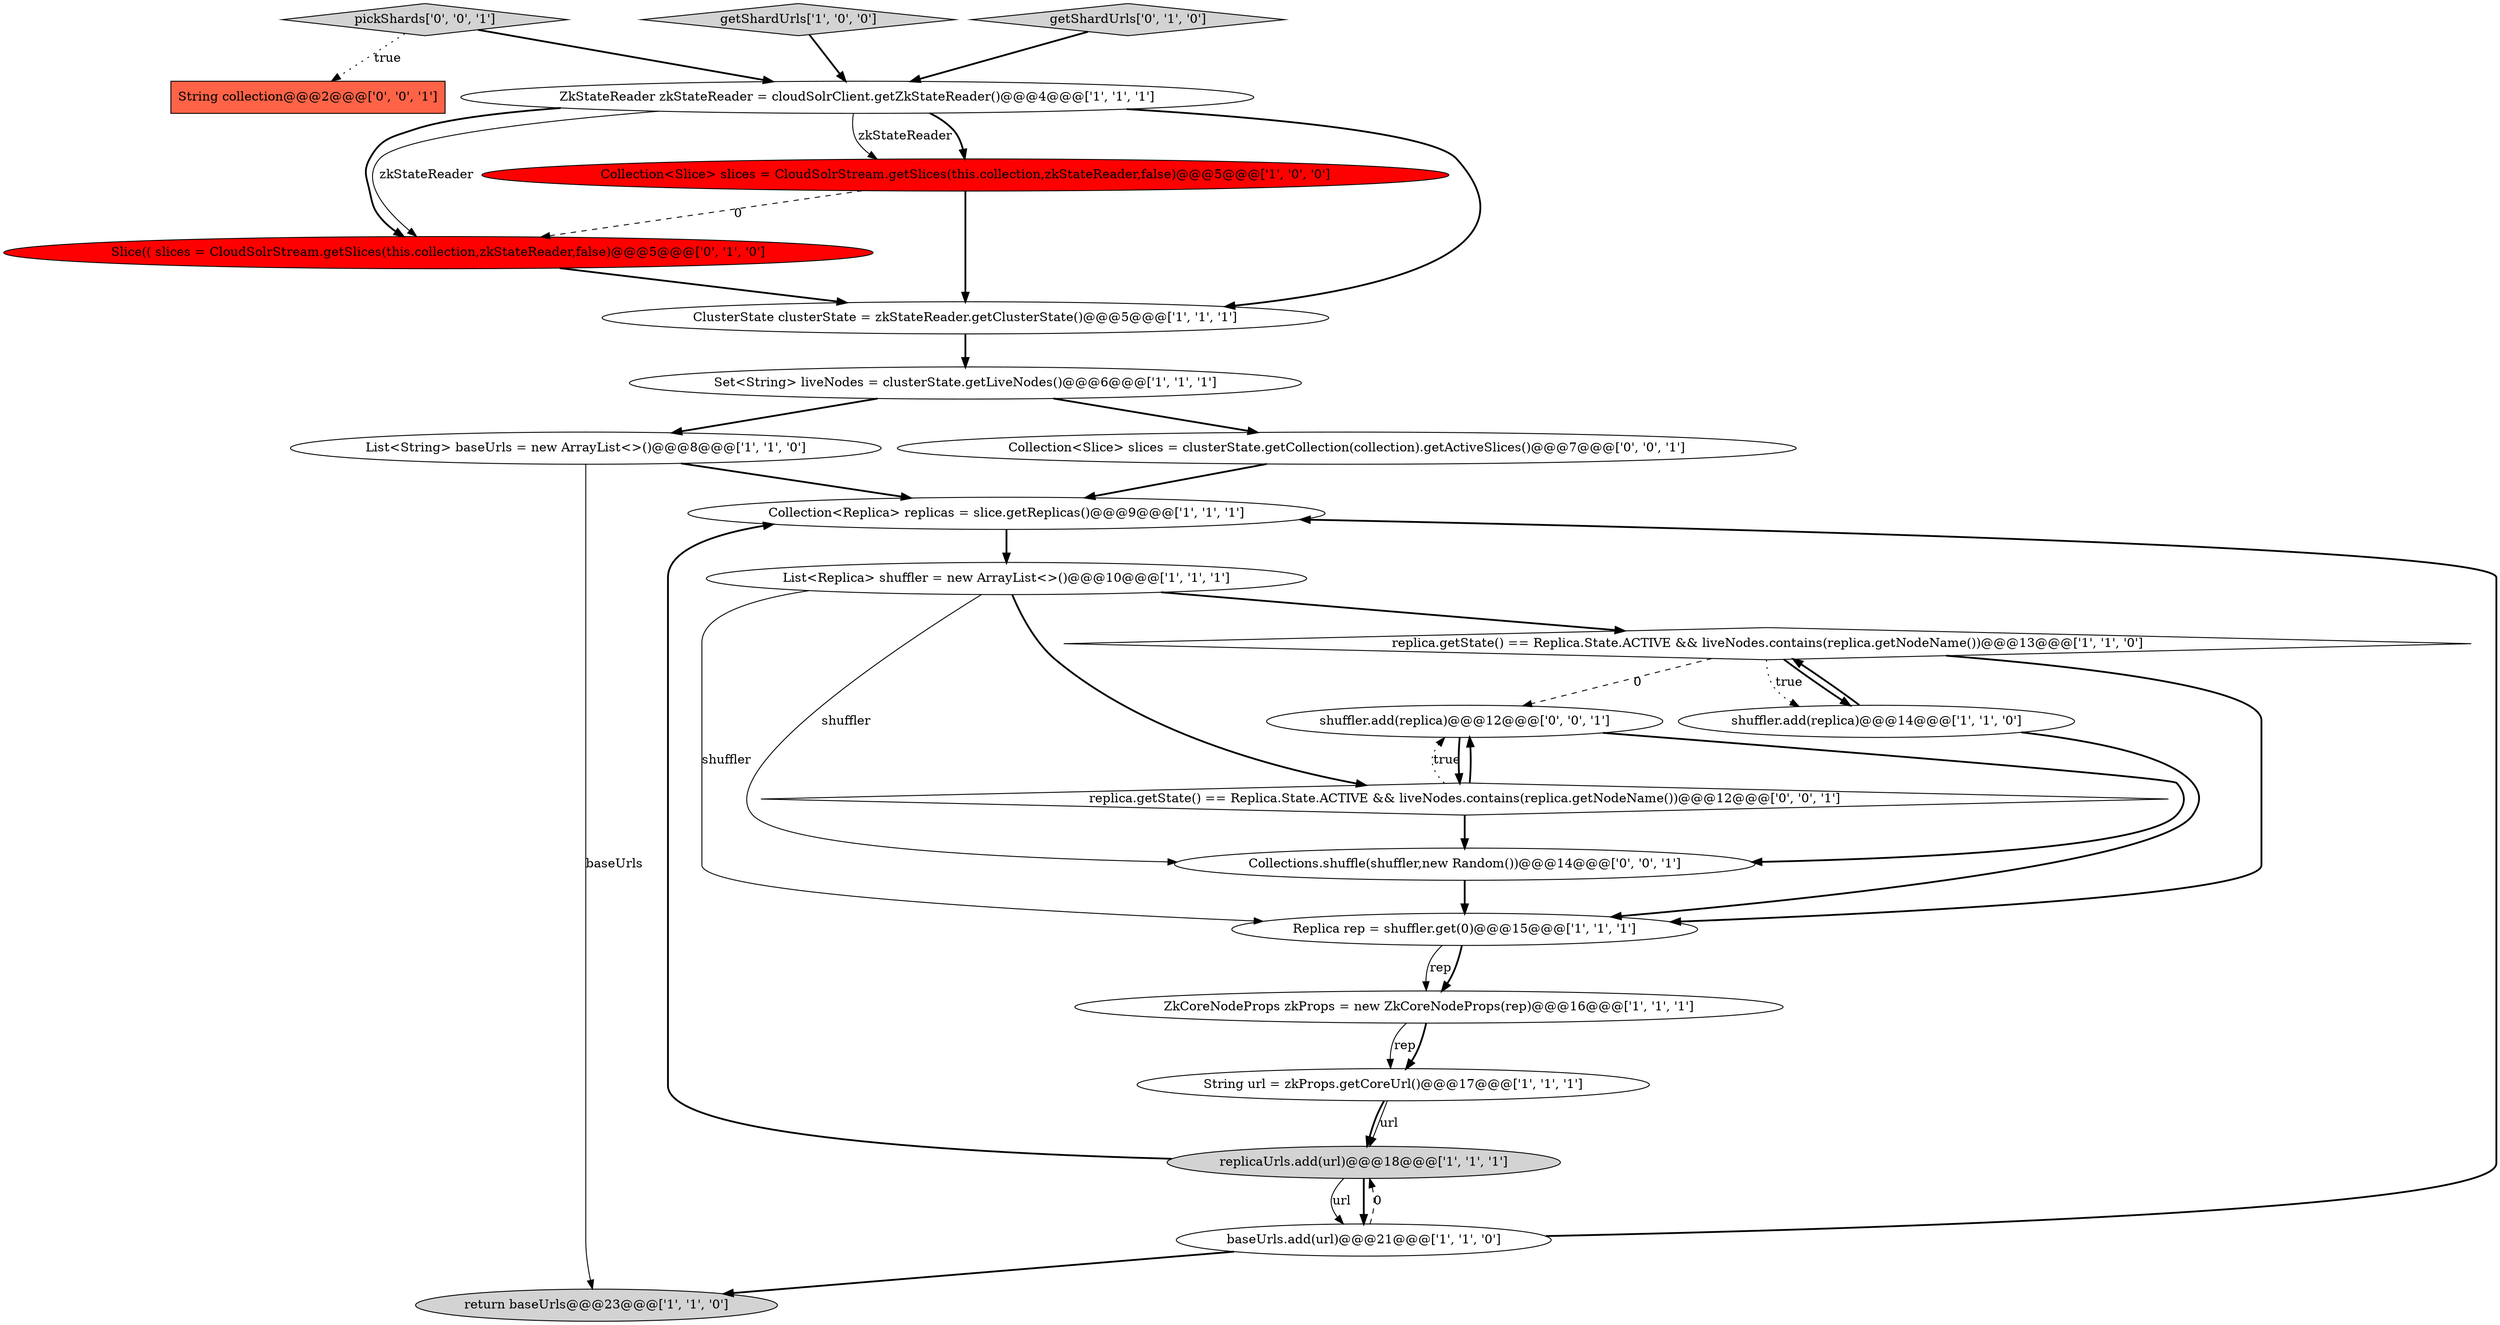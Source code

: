 digraph {
16 [style = filled, label = "getShardUrls['0', '1', '0']", fillcolor = lightgray, shape = diamond image = "AAA0AAABBB2BBB"];
19 [style = filled, label = "Collections.shuffle(shuffler,new Random())@@@14@@@['0', '0', '1']", fillcolor = white, shape = ellipse image = "AAA0AAABBB3BBB"];
12 [style = filled, label = "shuffler.add(replica)@@@14@@@['1', '1', '0']", fillcolor = white, shape = ellipse image = "AAA0AAABBB1BBB"];
9 [style = filled, label = "replicaUrls.add(url)@@@18@@@['1', '1', '1']", fillcolor = lightgray, shape = ellipse image = "AAA0AAABBB1BBB"];
1 [style = filled, label = "String url = zkProps.getCoreUrl()@@@17@@@['1', '1', '1']", fillcolor = white, shape = ellipse image = "AAA0AAABBB1BBB"];
7 [style = filled, label = "ZkCoreNodeProps zkProps = new ZkCoreNodeProps(rep)@@@16@@@['1', '1', '1']", fillcolor = white, shape = ellipse image = "AAA0AAABBB1BBB"];
21 [style = filled, label = "pickShards['0', '0', '1']", fillcolor = lightgray, shape = diamond image = "AAA0AAABBB3BBB"];
2 [style = filled, label = "return baseUrls@@@23@@@['1', '1', '0']", fillcolor = lightgray, shape = ellipse image = "AAA0AAABBB1BBB"];
10 [style = filled, label = "List<String> baseUrls = new ArrayList<>()@@@8@@@['1', '1', '0']", fillcolor = white, shape = ellipse image = "AAA0AAABBB1BBB"];
3 [style = filled, label = "List<Replica> shuffler = new ArrayList<>()@@@10@@@['1', '1', '1']", fillcolor = white, shape = ellipse image = "AAA0AAABBB1BBB"];
0 [style = filled, label = "Replica rep = shuffler.get(0)@@@15@@@['1', '1', '1']", fillcolor = white, shape = ellipse image = "AAA0AAABBB1BBB"];
22 [style = filled, label = "String collection@@@2@@@['0', '0', '1']", fillcolor = tomato, shape = box image = "AAA0AAABBB3BBB"];
15 [style = filled, label = "Collection<Slice> slices = CloudSolrStream.getSlices(this.collection,zkStateReader,false)@@@5@@@['1', '0', '0']", fillcolor = red, shape = ellipse image = "AAA1AAABBB1BBB"];
8 [style = filled, label = "Collection<Replica> replicas = slice.getReplicas()@@@9@@@['1', '1', '1']", fillcolor = white, shape = ellipse image = "AAA0AAABBB1BBB"];
14 [style = filled, label = "Set<String> liveNodes = clusterState.getLiveNodes()@@@6@@@['1', '1', '1']", fillcolor = white, shape = ellipse image = "AAA0AAABBB1BBB"];
23 [style = filled, label = "shuffler.add(replica)@@@12@@@['0', '0', '1']", fillcolor = white, shape = ellipse image = "AAA0AAABBB3BBB"];
18 [style = filled, label = "Collection<Slice> slices = clusterState.getCollection(collection).getActiveSlices()@@@7@@@['0', '0', '1']", fillcolor = white, shape = ellipse image = "AAA0AAABBB3BBB"];
6 [style = filled, label = "replica.getState() == Replica.State.ACTIVE && liveNodes.contains(replica.getNodeName())@@@13@@@['1', '1', '0']", fillcolor = white, shape = diamond image = "AAA0AAABBB1BBB"];
13 [style = filled, label = "baseUrls.add(url)@@@21@@@['1', '1', '0']", fillcolor = white, shape = ellipse image = "AAA0AAABBB1BBB"];
17 [style = filled, label = "Slice(( slices = CloudSolrStream.getSlices(this.collection,zkStateReader,false)@@@5@@@['0', '1', '0']", fillcolor = red, shape = ellipse image = "AAA1AAABBB2BBB"];
11 [style = filled, label = "ZkStateReader zkStateReader = cloudSolrClient.getZkStateReader()@@@4@@@['1', '1', '1']", fillcolor = white, shape = ellipse image = "AAA0AAABBB1BBB"];
5 [style = filled, label = "ClusterState clusterState = zkStateReader.getClusterState()@@@5@@@['1', '1', '1']", fillcolor = white, shape = ellipse image = "AAA0AAABBB1BBB"];
4 [style = filled, label = "getShardUrls['1', '0', '0']", fillcolor = lightgray, shape = diamond image = "AAA0AAABBB1BBB"];
20 [style = filled, label = "replica.getState() == Replica.State.ACTIVE && liveNodes.contains(replica.getNodeName())@@@12@@@['0', '0', '1']", fillcolor = white, shape = diamond image = "AAA0AAABBB3BBB"];
3->0 [style = solid, label="shuffler"];
17->5 [style = bold, label=""];
23->20 [style = bold, label=""];
7->1 [style = solid, label="rep"];
7->1 [style = bold, label=""];
16->11 [style = bold, label=""];
11->15 [style = solid, label="zkStateReader"];
3->19 [style = solid, label="shuffler"];
10->2 [style = solid, label="baseUrls"];
8->3 [style = bold, label=""];
14->10 [style = bold, label=""];
3->6 [style = bold, label=""];
21->22 [style = dotted, label="true"];
0->7 [style = solid, label="rep"];
6->0 [style = bold, label=""];
13->9 [style = dashed, label="0"];
5->14 [style = bold, label=""];
9->8 [style = bold, label=""];
12->6 [style = bold, label=""];
12->0 [style = bold, label=""];
15->5 [style = bold, label=""];
11->15 [style = bold, label=""];
1->9 [style = bold, label=""];
19->0 [style = bold, label=""];
0->7 [style = bold, label=""];
9->13 [style = solid, label="url"];
11->5 [style = bold, label=""];
3->20 [style = bold, label=""];
20->23 [style = bold, label=""];
11->17 [style = solid, label="zkStateReader"];
10->8 [style = bold, label=""];
21->11 [style = bold, label=""];
23->19 [style = bold, label=""];
20->23 [style = dotted, label="true"];
13->2 [style = bold, label=""];
15->17 [style = dashed, label="0"];
11->17 [style = bold, label=""];
14->18 [style = bold, label=""];
18->8 [style = bold, label=""];
1->9 [style = solid, label="url"];
6->12 [style = dotted, label="true"];
13->8 [style = bold, label=""];
4->11 [style = bold, label=""];
20->19 [style = bold, label=""];
6->23 [style = dashed, label="0"];
9->13 [style = bold, label=""];
6->12 [style = bold, label=""];
}
